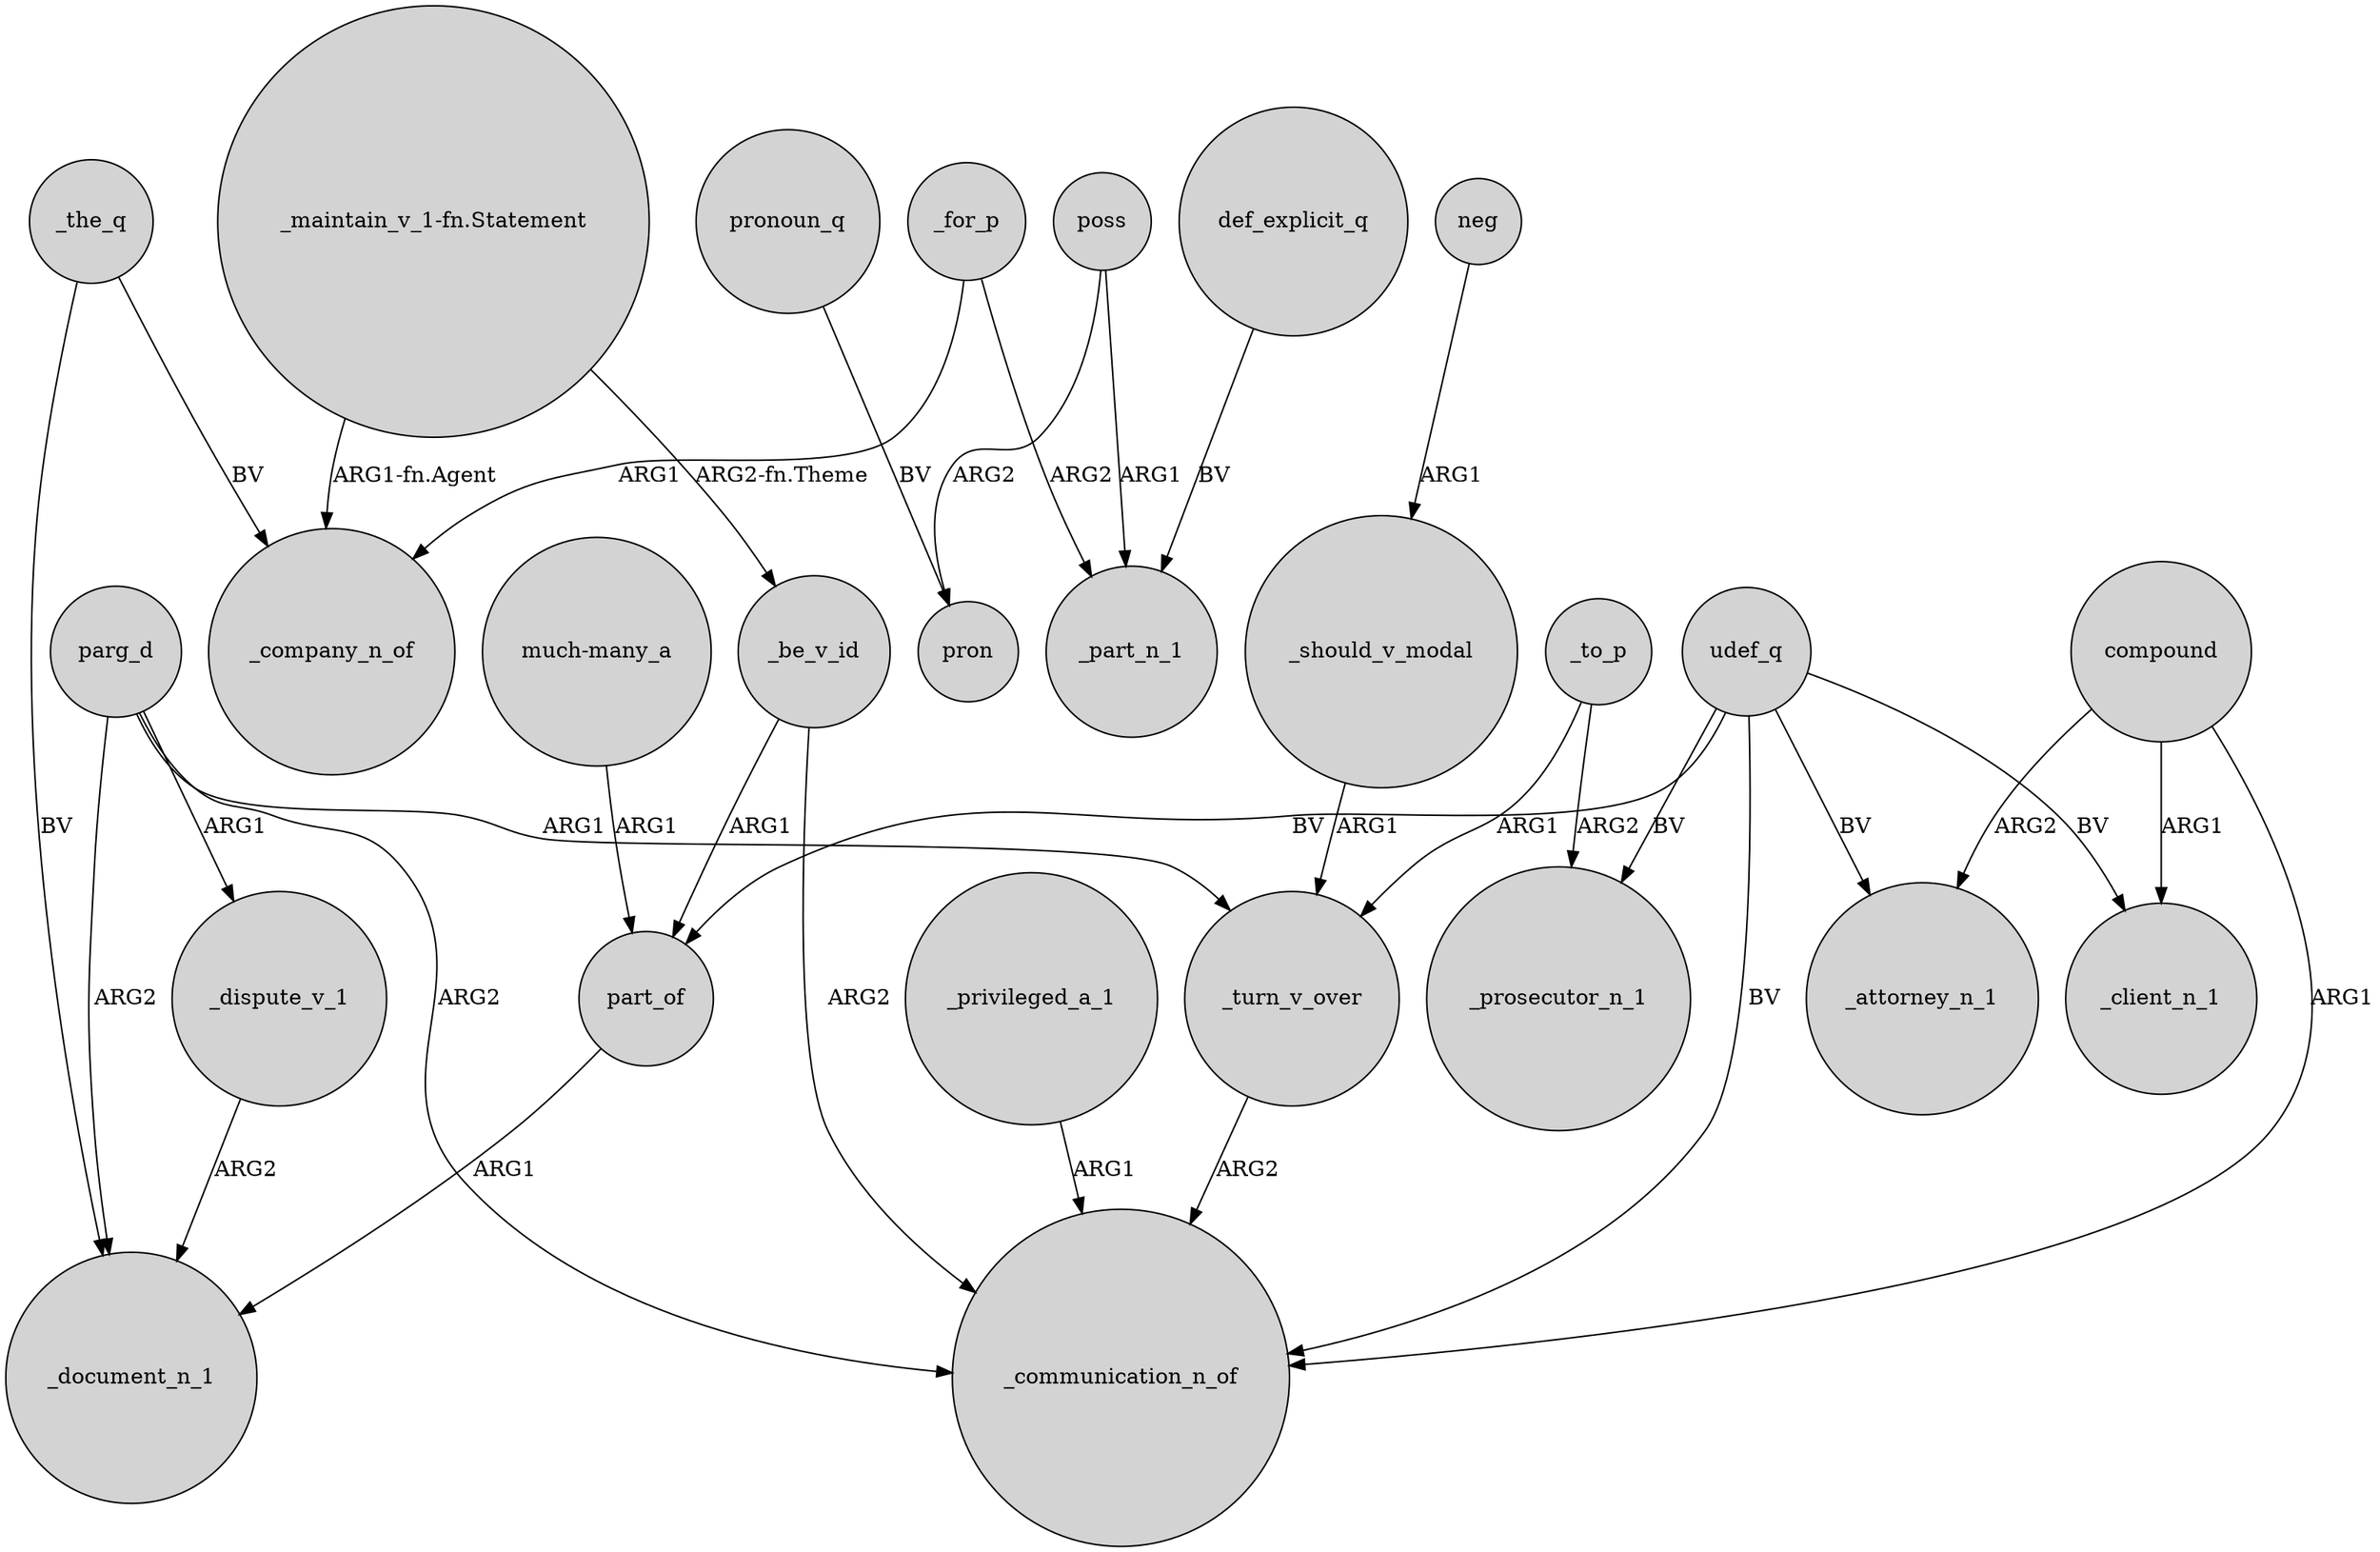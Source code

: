 digraph {
	node [shape=circle style=filled]
	_be_v_id -> part_of [label=ARG1]
	_the_q -> _document_n_1 [label=BV]
	udef_q -> part_of [label=BV]
	parg_d -> _dispute_v_1 [label=ARG1]
	poss -> pron [label=ARG2]
	neg -> _should_v_modal [label=ARG1]
	compound -> _client_n_1 [label=ARG1]
	_to_p -> _prosecutor_n_1 [label=ARG2]
	"much-many_a" -> part_of [label=ARG1]
	"_maintain_v_1-fn.Statement" -> _be_v_id [label="ARG2-fn.Theme"]
	_be_v_id -> _communication_n_of [label=ARG2]
	poss -> _part_n_1 [label=ARG1]
	compound -> _attorney_n_1 [label=ARG2]
	"_maintain_v_1-fn.Statement" -> _company_n_of [label="ARG1-fn.Agent"]
	_for_p -> _company_n_of [label=ARG1]
	parg_d -> _communication_n_of [label=ARG2]
	_the_q -> _company_n_of [label=BV]
	part_of -> _document_n_1 [label=ARG1]
	udef_q -> _prosecutor_n_1 [label=BV]
	_dispute_v_1 -> _document_n_1 [label=ARG2]
	pronoun_q -> pron [label=BV]
	udef_q -> _attorney_n_1 [label=BV]
	parg_d -> _turn_v_over [label=ARG1]
	udef_q -> _communication_n_of [label=BV]
	udef_q -> _client_n_1 [label=BV]
	_turn_v_over -> _communication_n_of [label=ARG2]
	compound -> _communication_n_of [label=ARG1]
	_should_v_modal -> _turn_v_over [label=ARG1]
	_privileged_a_1 -> _communication_n_of [label=ARG1]
	parg_d -> _document_n_1 [label=ARG2]
	_for_p -> _part_n_1 [label=ARG2]
	def_explicit_q -> _part_n_1 [label=BV]
	_to_p -> _turn_v_over [label=ARG1]
}
